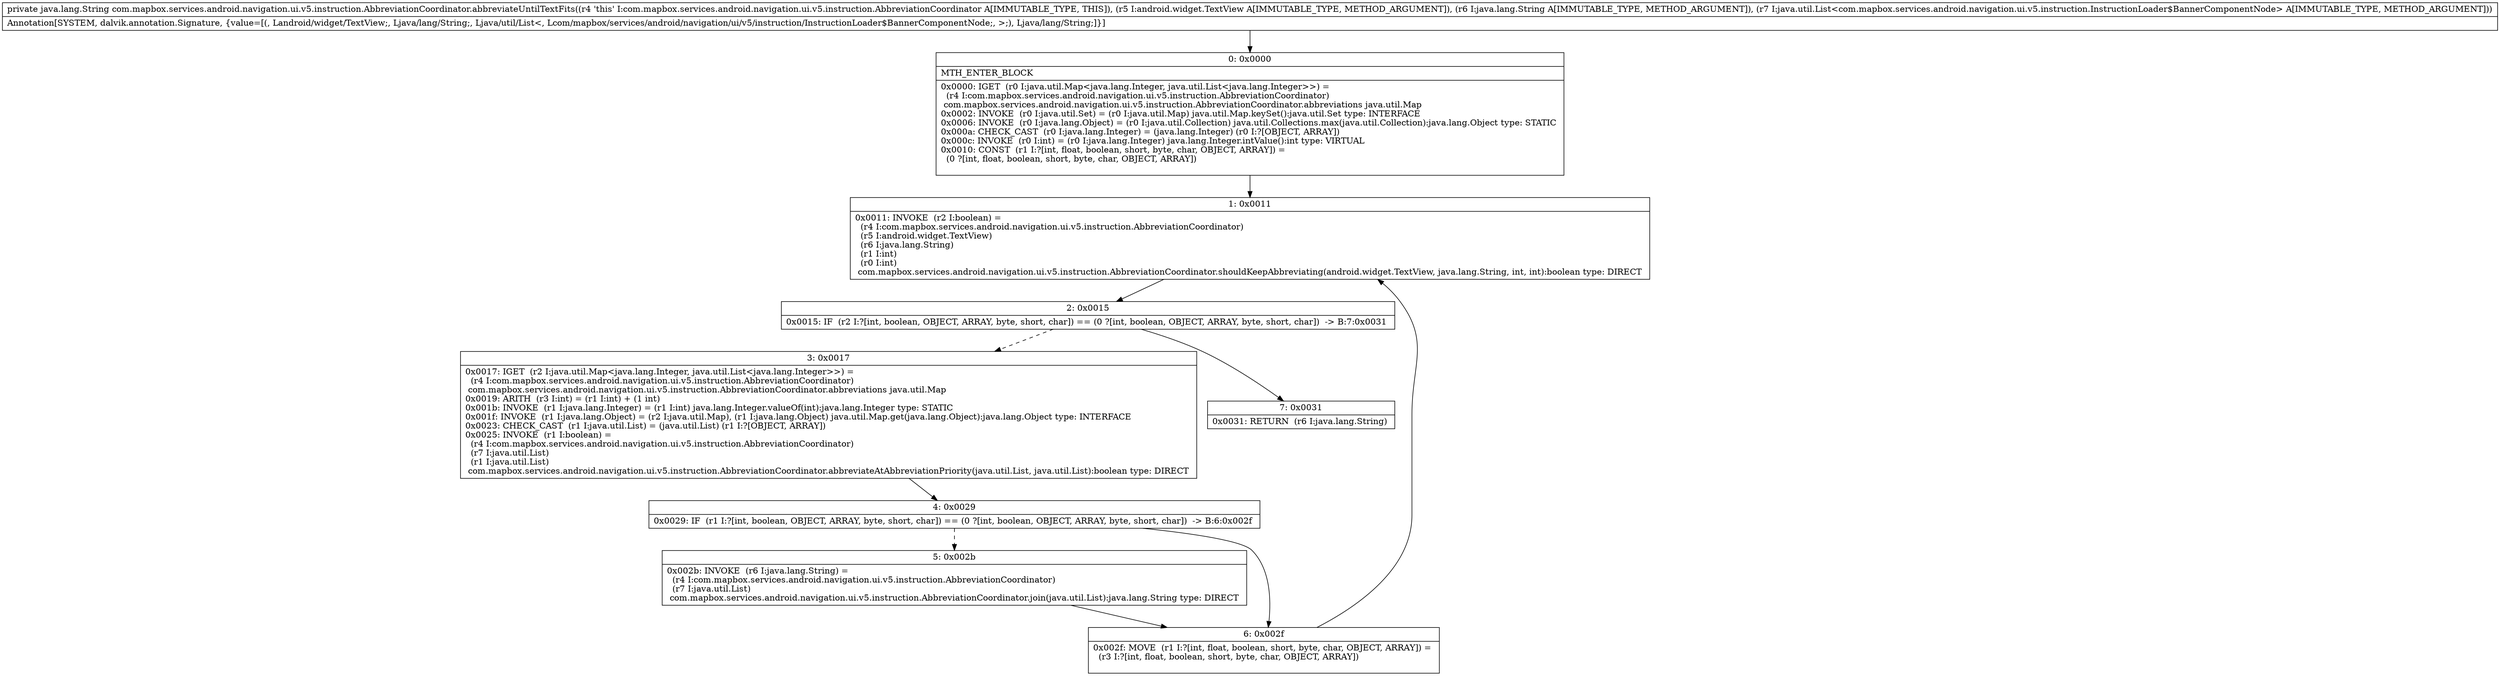 digraph "CFG forcom.mapbox.services.android.navigation.ui.v5.instruction.AbbreviationCoordinator.abbreviateUntilTextFits(Landroid\/widget\/TextView;Ljava\/lang\/String;Ljava\/util\/List;)Ljava\/lang\/String;" {
Node_0 [shape=record,label="{0\:\ 0x0000|MTH_ENTER_BLOCK\l|0x0000: IGET  (r0 I:java.util.Map\<java.lang.Integer, java.util.List\<java.lang.Integer\>\>) = \l  (r4 I:com.mapbox.services.android.navigation.ui.v5.instruction.AbbreviationCoordinator)\l com.mapbox.services.android.navigation.ui.v5.instruction.AbbreviationCoordinator.abbreviations java.util.Map \l0x0002: INVOKE  (r0 I:java.util.Set) = (r0 I:java.util.Map) java.util.Map.keySet():java.util.Set type: INTERFACE \l0x0006: INVOKE  (r0 I:java.lang.Object) = (r0 I:java.util.Collection) java.util.Collections.max(java.util.Collection):java.lang.Object type: STATIC \l0x000a: CHECK_CAST  (r0 I:java.lang.Integer) = (java.lang.Integer) (r0 I:?[OBJECT, ARRAY]) \l0x000c: INVOKE  (r0 I:int) = (r0 I:java.lang.Integer) java.lang.Integer.intValue():int type: VIRTUAL \l0x0010: CONST  (r1 I:?[int, float, boolean, short, byte, char, OBJECT, ARRAY]) = \l  (0 ?[int, float, boolean, short, byte, char, OBJECT, ARRAY])\l \l}"];
Node_1 [shape=record,label="{1\:\ 0x0011|0x0011: INVOKE  (r2 I:boolean) = \l  (r4 I:com.mapbox.services.android.navigation.ui.v5.instruction.AbbreviationCoordinator)\l  (r5 I:android.widget.TextView)\l  (r6 I:java.lang.String)\l  (r1 I:int)\l  (r0 I:int)\l com.mapbox.services.android.navigation.ui.v5.instruction.AbbreviationCoordinator.shouldKeepAbbreviating(android.widget.TextView, java.lang.String, int, int):boolean type: DIRECT \l}"];
Node_2 [shape=record,label="{2\:\ 0x0015|0x0015: IF  (r2 I:?[int, boolean, OBJECT, ARRAY, byte, short, char]) == (0 ?[int, boolean, OBJECT, ARRAY, byte, short, char])  \-\> B:7:0x0031 \l}"];
Node_3 [shape=record,label="{3\:\ 0x0017|0x0017: IGET  (r2 I:java.util.Map\<java.lang.Integer, java.util.List\<java.lang.Integer\>\>) = \l  (r4 I:com.mapbox.services.android.navigation.ui.v5.instruction.AbbreviationCoordinator)\l com.mapbox.services.android.navigation.ui.v5.instruction.AbbreviationCoordinator.abbreviations java.util.Map \l0x0019: ARITH  (r3 I:int) = (r1 I:int) + (1 int) \l0x001b: INVOKE  (r1 I:java.lang.Integer) = (r1 I:int) java.lang.Integer.valueOf(int):java.lang.Integer type: STATIC \l0x001f: INVOKE  (r1 I:java.lang.Object) = (r2 I:java.util.Map), (r1 I:java.lang.Object) java.util.Map.get(java.lang.Object):java.lang.Object type: INTERFACE \l0x0023: CHECK_CAST  (r1 I:java.util.List) = (java.util.List) (r1 I:?[OBJECT, ARRAY]) \l0x0025: INVOKE  (r1 I:boolean) = \l  (r4 I:com.mapbox.services.android.navigation.ui.v5.instruction.AbbreviationCoordinator)\l  (r7 I:java.util.List)\l  (r1 I:java.util.List)\l com.mapbox.services.android.navigation.ui.v5.instruction.AbbreviationCoordinator.abbreviateAtAbbreviationPriority(java.util.List, java.util.List):boolean type: DIRECT \l}"];
Node_4 [shape=record,label="{4\:\ 0x0029|0x0029: IF  (r1 I:?[int, boolean, OBJECT, ARRAY, byte, short, char]) == (0 ?[int, boolean, OBJECT, ARRAY, byte, short, char])  \-\> B:6:0x002f \l}"];
Node_5 [shape=record,label="{5\:\ 0x002b|0x002b: INVOKE  (r6 I:java.lang.String) = \l  (r4 I:com.mapbox.services.android.navigation.ui.v5.instruction.AbbreviationCoordinator)\l  (r7 I:java.util.List)\l com.mapbox.services.android.navigation.ui.v5.instruction.AbbreviationCoordinator.join(java.util.List):java.lang.String type: DIRECT \l}"];
Node_6 [shape=record,label="{6\:\ 0x002f|0x002f: MOVE  (r1 I:?[int, float, boolean, short, byte, char, OBJECT, ARRAY]) = \l  (r3 I:?[int, float, boolean, short, byte, char, OBJECT, ARRAY])\l \l}"];
Node_7 [shape=record,label="{7\:\ 0x0031|0x0031: RETURN  (r6 I:java.lang.String) \l}"];
MethodNode[shape=record,label="{private java.lang.String com.mapbox.services.android.navigation.ui.v5.instruction.AbbreviationCoordinator.abbreviateUntilTextFits((r4 'this' I:com.mapbox.services.android.navigation.ui.v5.instruction.AbbreviationCoordinator A[IMMUTABLE_TYPE, THIS]), (r5 I:android.widget.TextView A[IMMUTABLE_TYPE, METHOD_ARGUMENT]), (r6 I:java.lang.String A[IMMUTABLE_TYPE, METHOD_ARGUMENT]), (r7 I:java.util.List\<com.mapbox.services.android.navigation.ui.v5.instruction.InstructionLoader$BannerComponentNode\> A[IMMUTABLE_TYPE, METHOD_ARGUMENT]))  | Annotation[SYSTEM, dalvik.annotation.Signature, \{value=[(, Landroid\/widget\/TextView;, Ljava\/lang\/String;, Ljava\/util\/List\<, Lcom\/mapbox\/services\/android\/navigation\/ui\/v5\/instruction\/InstructionLoader$BannerComponentNode;, \>;), Ljava\/lang\/String;]\}]\l}"];
MethodNode -> Node_0;
Node_0 -> Node_1;
Node_1 -> Node_2;
Node_2 -> Node_3[style=dashed];
Node_2 -> Node_7;
Node_3 -> Node_4;
Node_4 -> Node_5[style=dashed];
Node_4 -> Node_6;
Node_5 -> Node_6;
Node_6 -> Node_1;
}

